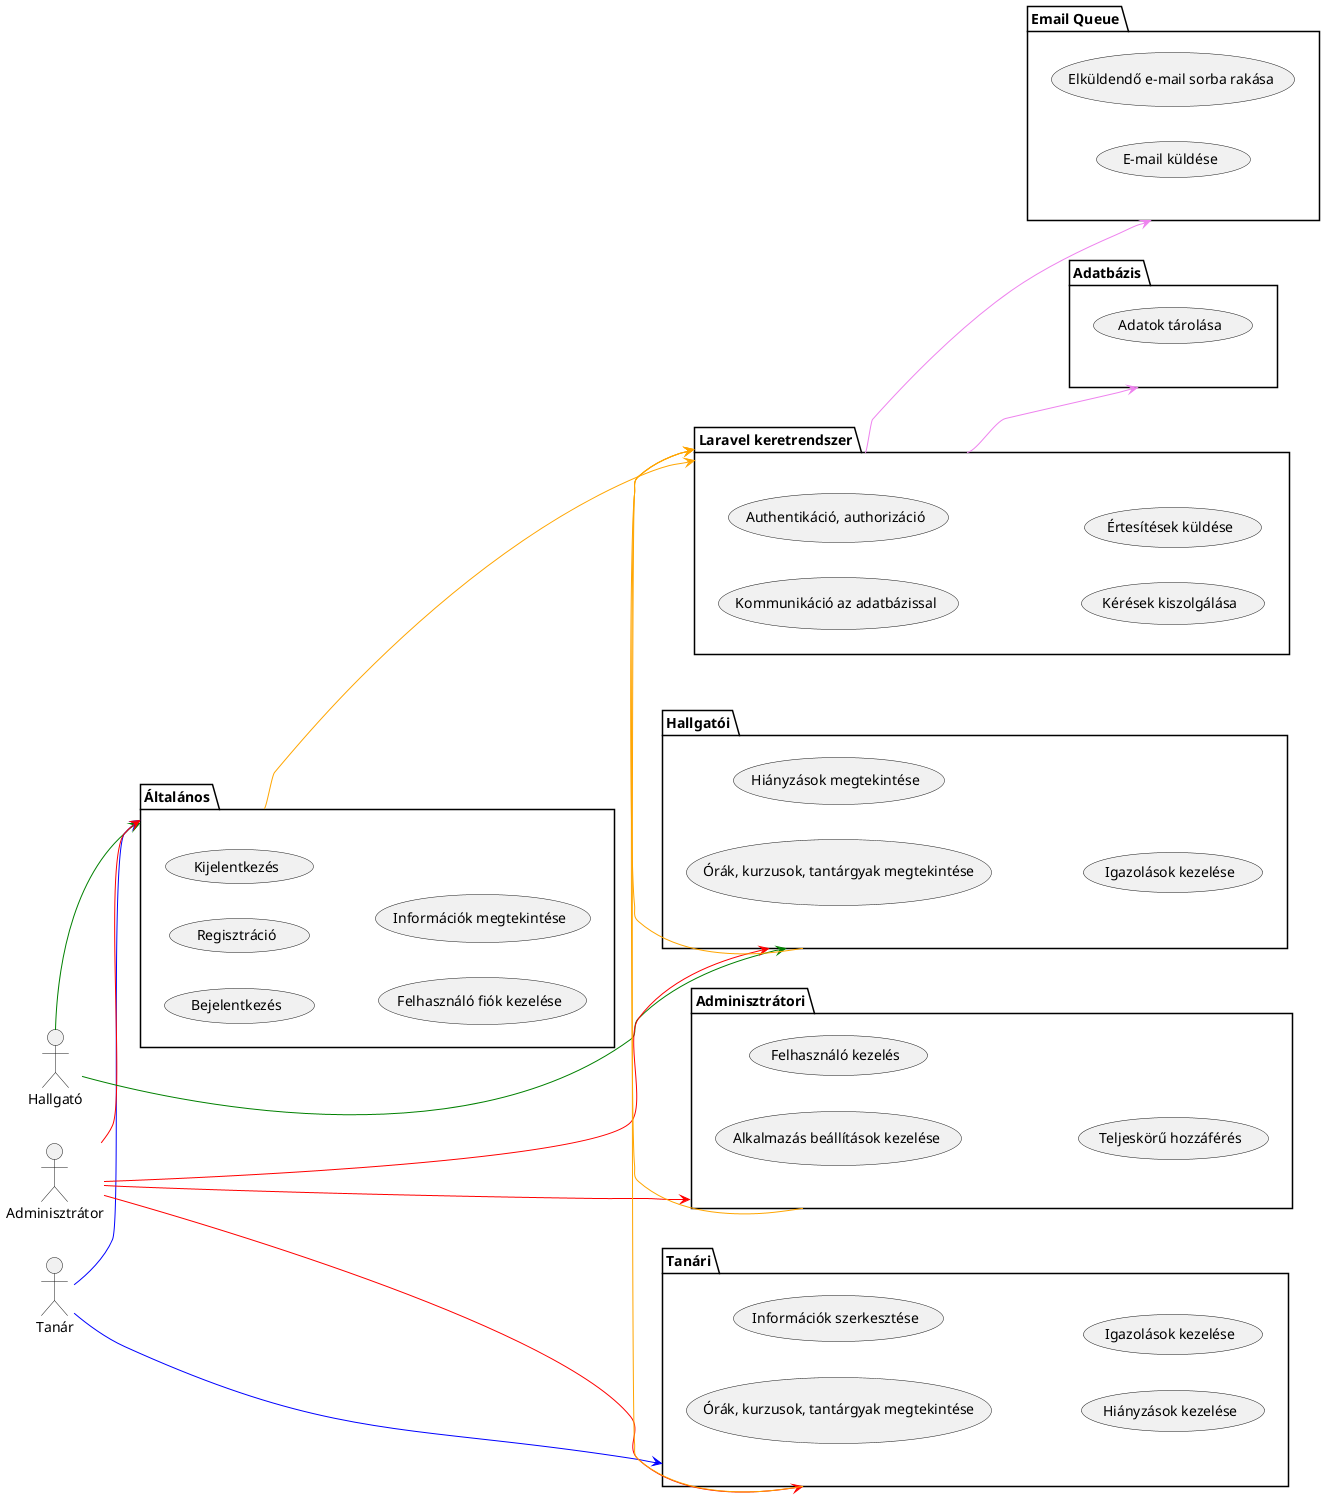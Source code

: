 @startuml Use Case

left to right direction
skinparam Style strictuml

together {
	actor "Hallgató" as student
	actor "Tanár" as teacher
	actor "Adminisztrátor" as admin
}

package Általános as general {
		usecase "Bejelentkezés" as login
		usecase "Regisztráció" as register
		usecase "Kijelentkezés" as logout
		usecase "Felhasználó fiók kezelése" as profile
		usecase "Információk megtekintése" as viewInfos
}


together {
	package "Hallgatói" as studentSystem {
		usecase "Órák, kurzusok, tantárgyak megtekintése" as viewClassesStudent
		usecase "Hiányzások megtekintése" as viewAbsences
		usecase "Igazolások kezelése" as recordCert
	}

	package "Tanári" as teacherSystem {
		usecase "Órák, kurzusok, tantárgyak megtekintése" as viewClassesTeacher
		usecase "Információk szerkesztése" as editInfos
		usecase "Hiányzások kezelése" as editAbsence
		usecase "Igazolások kezelése" as editCerts
	}	

	package "Adminisztrátori" as adminSystem {
		usecase "Alkalmazás beállítások kezelése" as changeSettings
		usecase "Felhasználó kezelés" as userManage
		usecase "Teljeskörű hozzáférés" as fullAccess
	}
}

together {
	package "Laravel keretrendszer" as laravel {
		usecase "Kommunikáció az adatbázissal" as dbComm
		usecase "Authentikáció, authorizáció" as auth
		usecase "Kérések kiszolgálása" as serveReq
		usecase "Értesítések küldése" as sendNotif
	}

	package Adatbázis as database {
		usecase "Adatok tárolása" as storeData
	}

	package "Email Queue" as emailQueue {
		usecase "Elküldendő e-mail sorba rakása" as queueEmail
		usecase "E-mail küldése" as sendEmail
	}
}

student --> general #Green
teacher --> general #Blue
admin --> general #Red

student -> studentSystem #Green
teacher -> teacherSystem #Blue
admin -> adminSystem #Red

admin -> studentSystem #Red
admin ->teacherSystem #Red

general -> laravel #Orange
studentSystem -> laravel #Orange
teacherSystem -> laravel #Orange
adminSystem -> laravel #Orange

laravel --> database #Violet
laravel --> emailQueue #Violet

@enduml